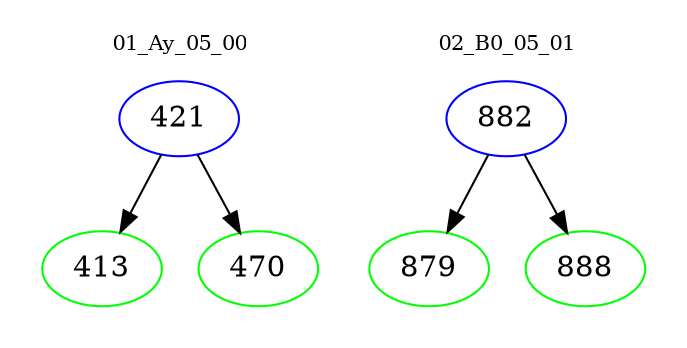 digraph{
subgraph cluster_0 {
color = white
label = "01_Ay_05_00";
fontsize=10;
T0_421 [label="421", color="blue"]
T0_421 -> T0_413 [color="black"]
T0_413 [label="413", color="green"]
T0_421 -> T0_470 [color="black"]
T0_470 [label="470", color="green"]
}
subgraph cluster_1 {
color = white
label = "02_B0_05_01";
fontsize=10;
T1_882 [label="882", color="blue"]
T1_882 -> T1_879 [color="black"]
T1_879 [label="879", color="green"]
T1_882 -> T1_888 [color="black"]
T1_888 [label="888", color="green"]
}
}
